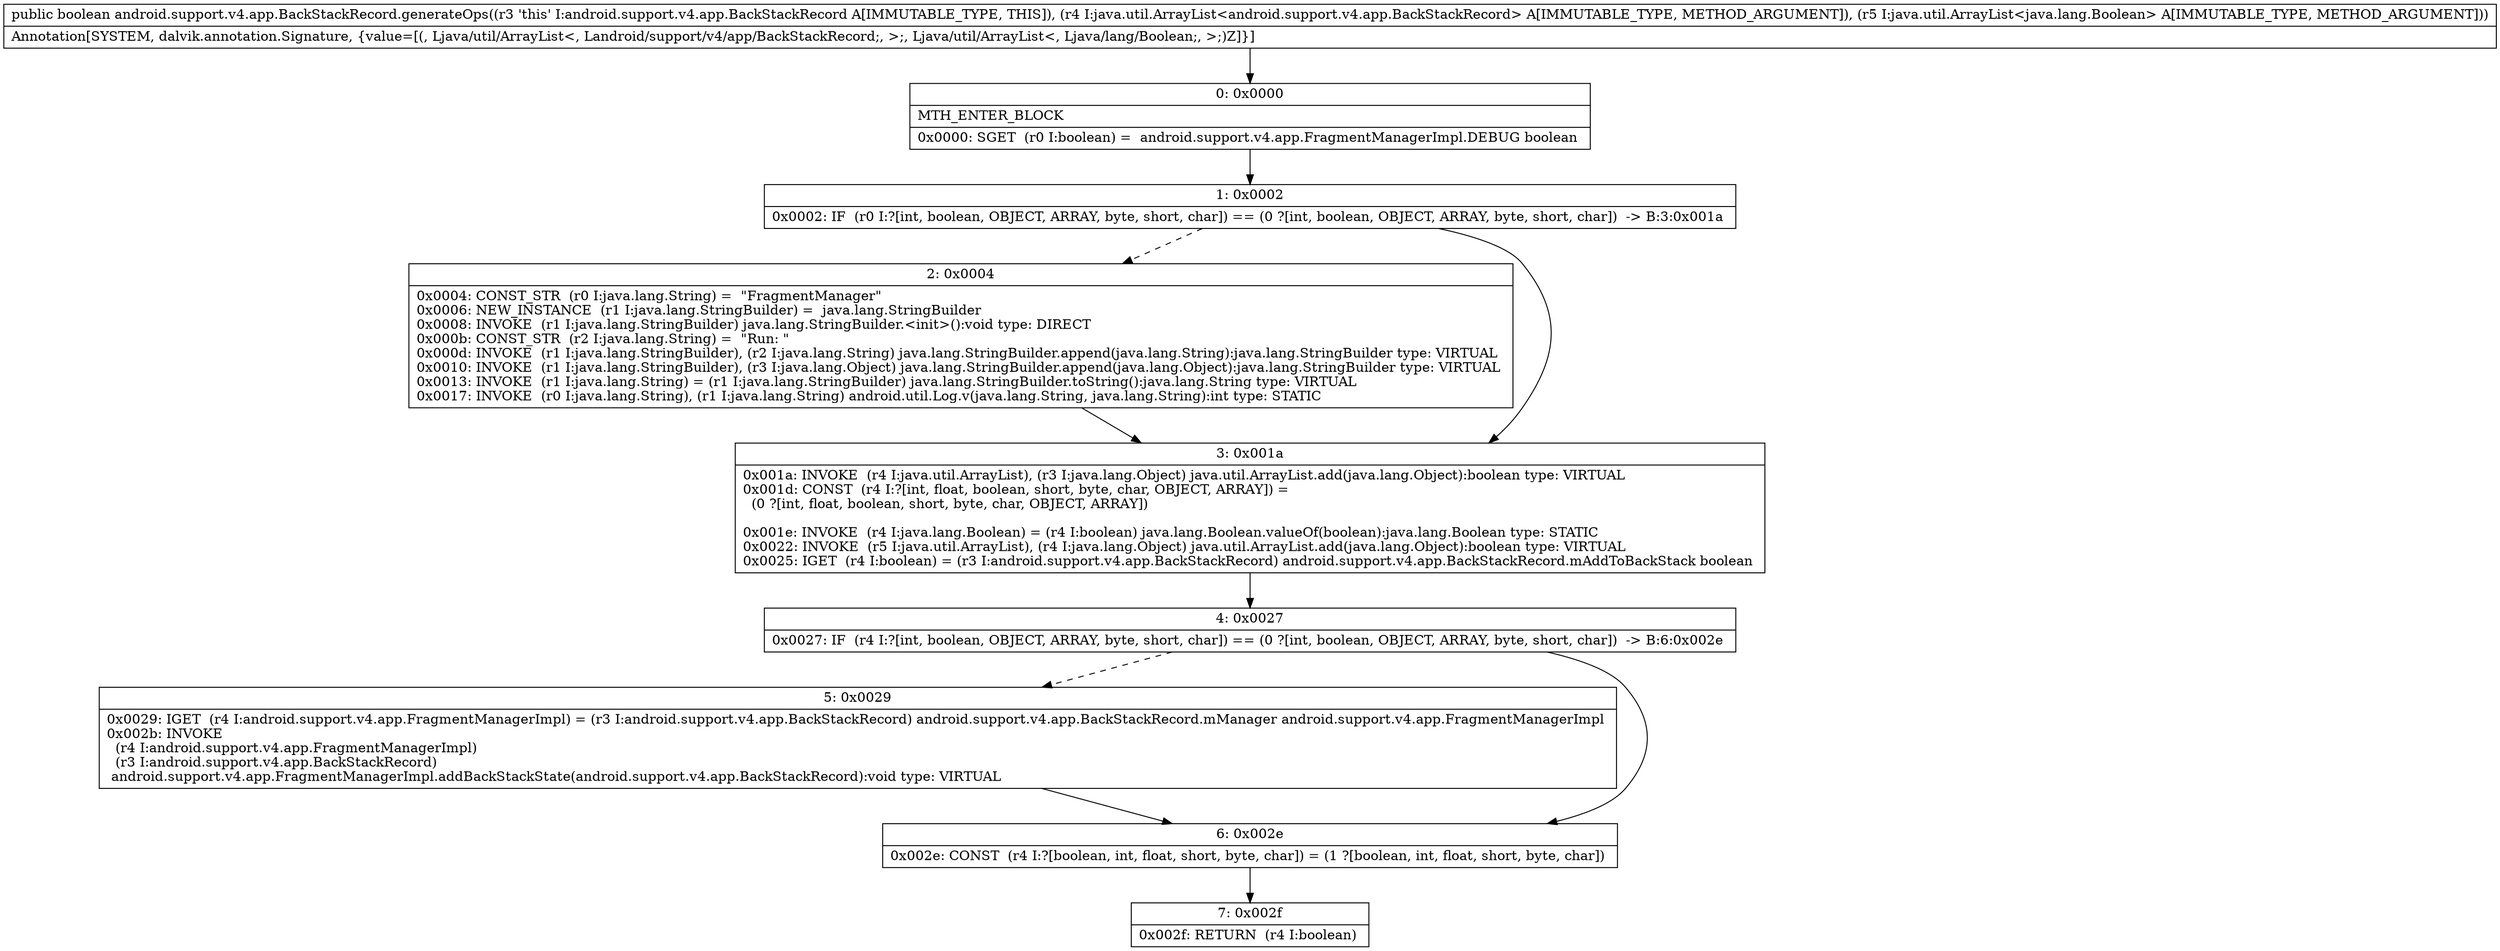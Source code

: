 digraph "CFG forandroid.support.v4.app.BackStackRecord.generateOps(Ljava\/util\/ArrayList;Ljava\/util\/ArrayList;)Z" {
Node_0 [shape=record,label="{0\:\ 0x0000|MTH_ENTER_BLOCK\l|0x0000: SGET  (r0 I:boolean) =  android.support.v4.app.FragmentManagerImpl.DEBUG boolean \l}"];
Node_1 [shape=record,label="{1\:\ 0x0002|0x0002: IF  (r0 I:?[int, boolean, OBJECT, ARRAY, byte, short, char]) == (0 ?[int, boolean, OBJECT, ARRAY, byte, short, char])  \-\> B:3:0x001a \l}"];
Node_2 [shape=record,label="{2\:\ 0x0004|0x0004: CONST_STR  (r0 I:java.lang.String) =  \"FragmentManager\" \l0x0006: NEW_INSTANCE  (r1 I:java.lang.StringBuilder) =  java.lang.StringBuilder \l0x0008: INVOKE  (r1 I:java.lang.StringBuilder) java.lang.StringBuilder.\<init\>():void type: DIRECT \l0x000b: CONST_STR  (r2 I:java.lang.String) =  \"Run: \" \l0x000d: INVOKE  (r1 I:java.lang.StringBuilder), (r2 I:java.lang.String) java.lang.StringBuilder.append(java.lang.String):java.lang.StringBuilder type: VIRTUAL \l0x0010: INVOKE  (r1 I:java.lang.StringBuilder), (r3 I:java.lang.Object) java.lang.StringBuilder.append(java.lang.Object):java.lang.StringBuilder type: VIRTUAL \l0x0013: INVOKE  (r1 I:java.lang.String) = (r1 I:java.lang.StringBuilder) java.lang.StringBuilder.toString():java.lang.String type: VIRTUAL \l0x0017: INVOKE  (r0 I:java.lang.String), (r1 I:java.lang.String) android.util.Log.v(java.lang.String, java.lang.String):int type: STATIC \l}"];
Node_3 [shape=record,label="{3\:\ 0x001a|0x001a: INVOKE  (r4 I:java.util.ArrayList), (r3 I:java.lang.Object) java.util.ArrayList.add(java.lang.Object):boolean type: VIRTUAL \l0x001d: CONST  (r4 I:?[int, float, boolean, short, byte, char, OBJECT, ARRAY]) = \l  (0 ?[int, float, boolean, short, byte, char, OBJECT, ARRAY])\l \l0x001e: INVOKE  (r4 I:java.lang.Boolean) = (r4 I:boolean) java.lang.Boolean.valueOf(boolean):java.lang.Boolean type: STATIC \l0x0022: INVOKE  (r5 I:java.util.ArrayList), (r4 I:java.lang.Object) java.util.ArrayList.add(java.lang.Object):boolean type: VIRTUAL \l0x0025: IGET  (r4 I:boolean) = (r3 I:android.support.v4.app.BackStackRecord) android.support.v4.app.BackStackRecord.mAddToBackStack boolean \l}"];
Node_4 [shape=record,label="{4\:\ 0x0027|0x0027: IF  (r4 I:?[int, boolean, OBJECT, ARRAY, byte, short, char]) == (0 ?[int, boolean, OBJECT, ARRAY, byte, short, char])  \-\> B:6:0x002e \l}"];
Node_5 [shape=record,label="{5\:\ 0x0029|0x0029: IGET  (r4 I:android.support.v4.app.FragmentManagerImpl) = (r3 I:android.support.v4.app.BackStackRecord) android.support.v4.app.BackStackRecord.mManager android.support.v4.app.FragmentManagerImpl \l0x002b: INVOKE  \l  (r4 I:android.support.v4.app.FragmentManagerImpl)\l  (r3 I:android.support.v4.app.BackStackRecord)\l android.support.v4.app.FragmentManagerImpl.addBackStackState(android.support.v4.app.BackStackRecord):void type: VIRTUAL \l}"];
Node_6 [shape=record,label="{6\:\ 0x002e|0x002e: CONST  (r4 I:?[boolean, int, float, short, byte, char]) = (1 ?[boolean, int, float, short, byte, char]) \l}"];
Node_7 [shape=record,label="{7\:\ 0x002f|0x002f: RETURN  (r4 I:boolean) \l}"];
MethodNode[shape=record,label="{public boolean android.support.v4.app.BackStackRecord.generateOps((r3 'this' I:android.support.v4.app.BackStackRecord A[IMMUTABLE_TYPE, THIS]), (r4 I:java.util.ArrayList\<android.support.v4.app.BackStackRecord\> A[IMMUTABLE_TYPE, METHOD_ARGUMENT]), (r5 I:java.util.ArrayList\<java.lang.Boolean\> A[IMMUTABLE_TYPE, METHOD_ARGUMENT]))  | Annotation[SYSTEM, dalvik.annotation.Signature, \{value=[(, Ljava\/util\/ArrayList\<, Landroid\/support\/v4\/app\/BackStackRecord;, \>;, Ljava\/util\/ArrayList\<, Ljava\/lang\/Boolean;, \>;)Z]\}]\l}"];
MethodNode -> Node_0;
Node_0 -> Node_1;
Node_1 -> Node_2[style=dashed];
Node_1 -> Node_3;
Node_2 -> Node_3;
Node_3 -> Node_4;
Node_4 -> Node_5[style=dashed];
Node_4 -> Node_6;
Node_5 -> Node_6;
Node_6 -> Node_7;
}

